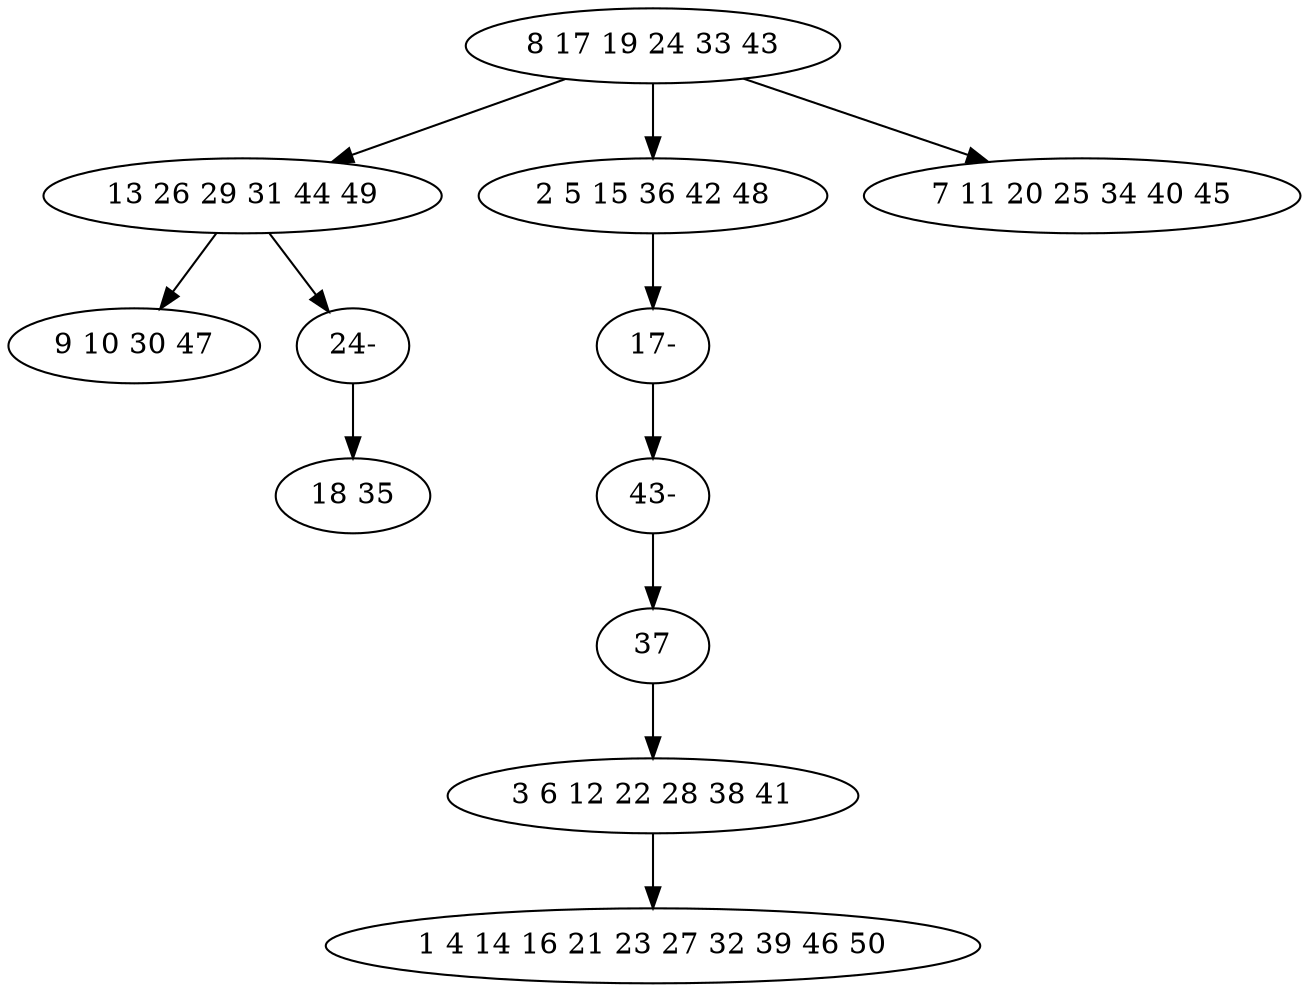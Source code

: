 digraph true_tree {
	"0" -> "1"
	"0" -> "2"
	"2" -> "10"
	"1" -> "4"
	"1" -> "9"
	"0" -> "6"
	"3" -> "7"
	"7" -> "8"
	"9" -> "5"
	"10" -> "11"
	"11" -> "3"
	"0" [label="8 17 19 24 33 43"];
	"1" [label="13 26 29 31 44 49"];
	"2" [label="2 5 15 36 42 48"];
	"3" [label="37"];
	"4" [label="9 10 30 47"];
	"5" [label="18 35"];
	"6" [label="7 11 20 25 34 40 45"];
	"7" [label="3 6 12 22 28 38 41"];
	"8" [label="1 4 14 16 21 23 27 32 39 46 50"];
	"9" [label="24-"];
	"10" [label="17-"];
	"11" [label="43-"];
}
